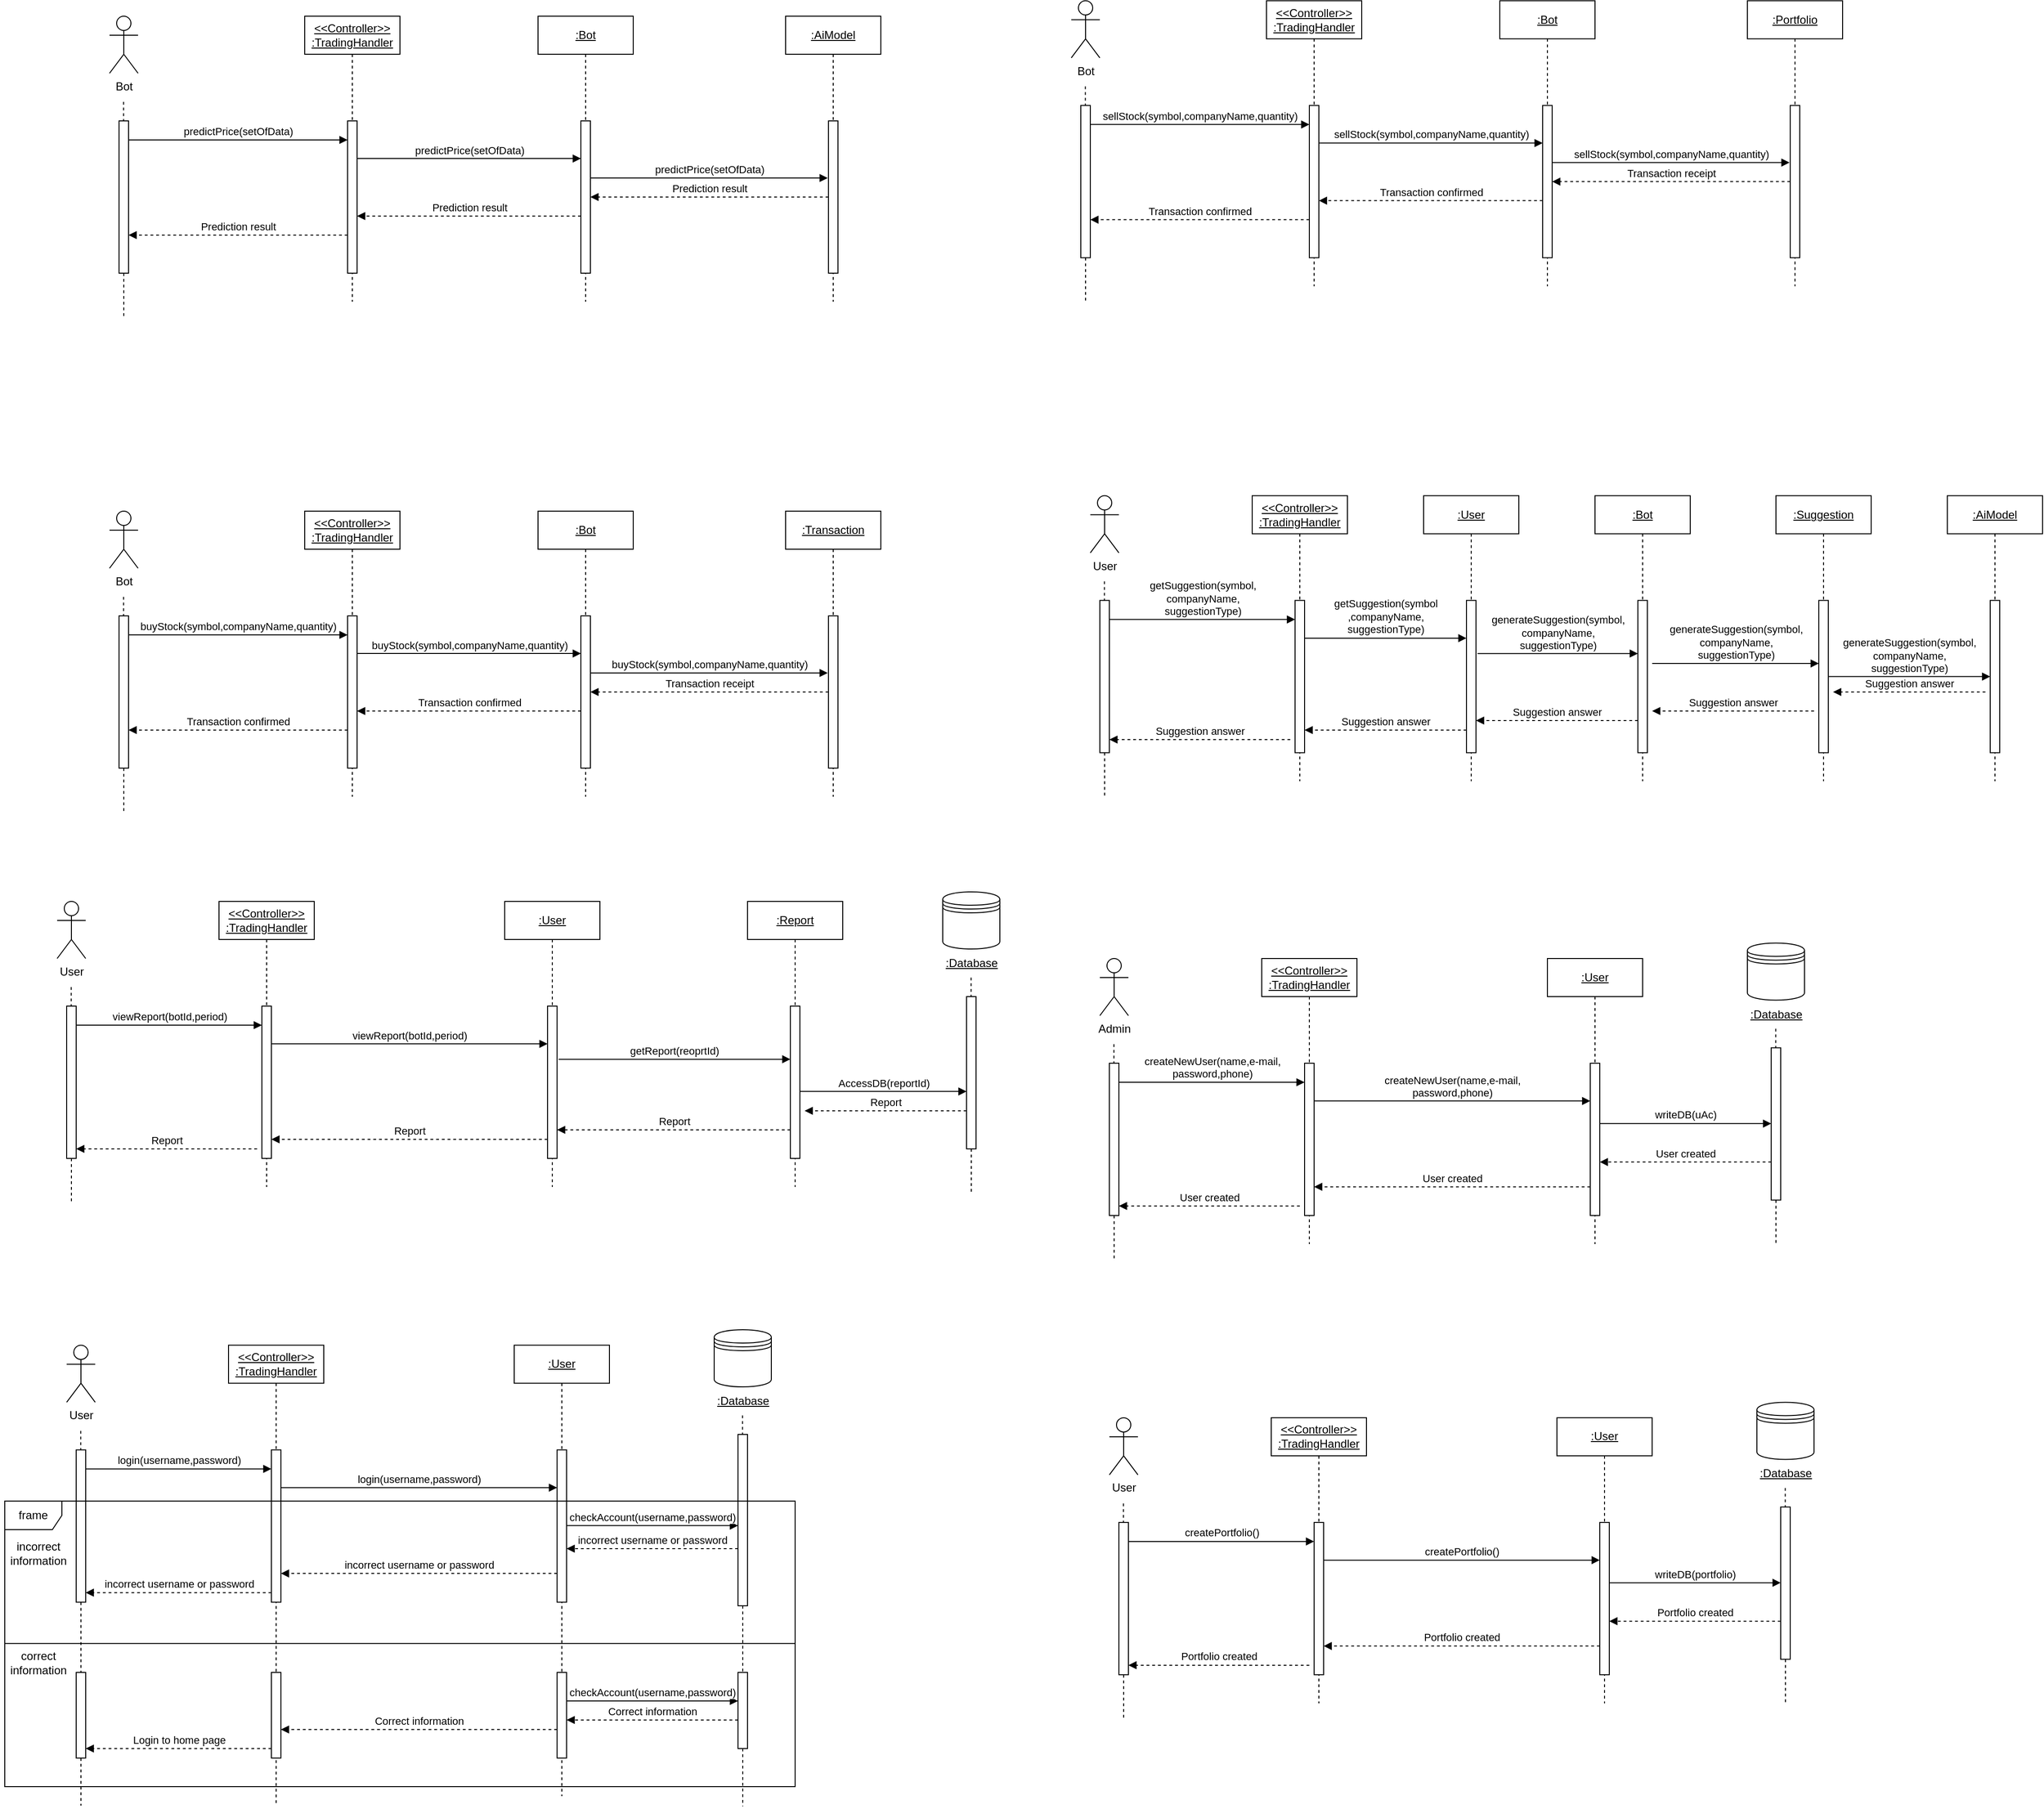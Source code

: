 <mxfile version="24.3.1" type="device">
  <diagram name="Page-1" id="PaM3hAsv0p1LVPKVbNv6">
    <mxGraphModel dx="1478" dy="1043" grid="1" gridSize="10" guides="1" tooltips="1" connect="1" arrows="1" fold="1" page="1" pageScale="1" pageWidth="850" pageHeight="1100" math="0" shadow="0">
      <root>
        <mxCell id="0" />
        <mxCell id="1" parent="0" />
        <mxCell id="-R4UiotYeWdrvrbhJRBY-1" value="Bot" style="shape=umlActor;verticalLabelPosition=bottom;verticalAlign=top;html=1;outlineConnect=0;" vertex="1" parent="1">
          <mxGeometry x="120" y="210" width="30" height="60" as="geometry" />
        </mxCell>
        <mxCell id="-R4UiotYeWdrvrbhJRBY-2" value="&lt;div&gt;&lt;u&gt;&amp;lt;&amp;lt;Controller&amp;gt;&amp;gt;&lt;/u&gt;&lt;/div&gt;&lt;div&gt;&lt;u&gt;:TradingHandler&lt;/u&gt;&lt;br&gt;&lt;/div&gt;" style="shape=umlLifeline;perimeter=lifelinePerimeter;whiteSpace=wrap;html=1;container=1;dropTarget=0;collapsible=0;recursiveResize=0;outlineConnect=0;portConstraint=eastwest;newEdgeStyle={&quot;curved&quot;:0,&quot;rounded&quot;:0};" vertex="1" parent="1">
          <mxGeometry x="325" y="210" width="100" height="300" as="geometry" />
        </mxCell>
        <mxCell id="-R4UiotYeWdrvrbhJRBY-14" value="" style="html=1;points=[[0,0,0,0,5],[0,1,0,0,-5],[1,0,0,0,5],[1,1,0,0,-5]];perimeter=orthogonalPerimeter;outlineConnect=0;targetShapes=umlLifeline;portConstraint=eastwest;newEdgeStyle={&quot;curved&quot;:0,&quot;rounded&quot;:0};" vertex="1" parent="-R4UiotYeWdrvrbhJRBY-2">
          <mxGeometry x="45" y="110" width="10" height="160" as="geometry" />
        </mxCell>
        <mxCell id="-R4UiotYeWdrvrbhJRBY-9" value="" style="endArrow=none;dashed=1;endFill=0;endSize=12;html=1;rounded=0;" edge="1" parent="1" source="-R4UiotYeWdrvrbhJRBY-13">
          <mxGeometry width="160" relative="1" as="geometry">
            <mxPoint x="134.78" y="300" as="sourcePoint" />
            <mxPoint x="135" y="526.222" as="targetPoint" />
          </mxGeometry>
        </mxCell>
        <mxCell id="-R4UiotYeWdrvrbhJRBY-12" value="" style="endArrow=none;dashed=1;endFill=0;endSize=12;html=1;rounded=0;" edge="1" parent="1" target="-R4UiotYeWdrvrbhJRBY-13">
          <mxGeometry width="160" relative="1" as="geometry">
            <mxPoint x="134.78" y="300" as="sourcePoint" />
            <mxPoint x="135" y="526.222" as="targetPoint" />
          </mxGeometry>
        </mxCell>
        <mxCell id="-R4UiotYeWdrvrbhJRBY-13" value="" style="html=1;points=[[0,0,0,0,5],[0,1,0,0,-5],[1,0,0,0,5],[1,1,0,0,-5]];perimeter=orthogonalPerimeter;outlineConnect=0;targetShapes=umlLifeline;portConstraint=eastwest;newEdgeStyle={&quot;curved&quot;:0,&quot;rounded&quot;:0};" vertex="1" parent="1">
          <mxGeometry x="130" y="320" width="10" height="160" as="geometry" />
        </mxCell>
        <mxCell id="-R4UiotYeWdrvrbhJRBY-15" value="&lt;u&gt;:Bot&lt;/u&gt;" style="shape=umlLifeline;perimeter=lifelinePerimeter;whiteSpace=wrap;html=1;container=1;dropTarget=0;collapsible=0;recursiveResize=0;outlineConnect=0;portConstraint=eastwest;newEdgeStyle={&quot;curved&quot;:0,&quot;rounded&quot;:0};" vertex="1" parent="1">
          <mxGeometry x="570" y="210" width="100" height="300" as="geometry" />
        </mxCell>
        <mxCell id="-R4UiotYeWdrvrbhJRBY-16" value="" style="html=1;points=[[0,0,0,0,5],[0,1,0,0,-5],[1,0,0,0,5],[1,1,0,0,-5]];perimeter=orthogonalPerimeter;outlineConnect=0;targetShapes=umlLifeline;portConstraint=eastwest;newEdgeStyle={&quot;curved&quot;:0,&quot;rounded&quot;:0};" vertex="1" parent="-R4UiotYeWdrvrbhJRBY-15">
          <mxGeometry x="45" y="110" width="10" height="160" as="geometry" />
        </mxCell>
        <mxCell id="-R4UiotYeWdrvrbhJRBY-17" value="&lt;u&gt;:AiModel&lt;/u&gt;" style="shape=umlLifeline;perimeter=lifelinePerimeter;whiteSpace=wrap;html=1;container=1;dropTarget=0;collapsible=0;recursiveResize=0;outlineConnect=0;portConstraint=eastwest;newEdgeStyle={&quot;curved&quot;:0,&quot;rounded&quot;:0};" vertex="1" parent="1">
          <mxGeometry x="830" y="210" width="100" height="300" as="geometry" />
        </mxCell>
        <mxCell id="-R4UiotYeWdrvrbhJRBY-18" value="" style="html=1;points=[[0,0,0,0,5],[0,1,0,0,-5],[1,0,0,0,5],[1,1,0,0,-5]];perimeter=orthogonalPerimeter;outlineConnect=0;targetShapes=umlLifeline;portConstraint=eastwest;newEdgeStyle={&quot;curved&quot;:0,&quot;rounded&quot;:0};" vertex="1" parent="-R4UiotYeWdrvrbhJRBY-17">
          <mxGeometry x="45" y="110" width="10" height="160" as="geometry" />
        </mxCell>
        <mxCell id="-R4UiotYeWdrvrbhJRBY-19" value="predictPrice(setOfData)" style="html=1;verticalAlign=bottom;endArrow=block;curved=0;rounded=0;" edge="1" parent="1" target="-R4UiotYeWdrvrbhJRBY-14">
          <mxGeometry width="80" relative="1" as="geometry">
            <mxPoint x="140" y="340" as="sourcePoint" />
            <mxPoint x="220" y="340" as="targetPoint" />
          </mxGeometry>
        </mxCell>
        <mxCell id="-R4UiotYeWdrvrbhJRBY-20" value="predictPrice(setOfData)" style="html=1;verticalAlign=bottom;endArrow=block;curved=0;rounded=0;" edge="1" parent="1">
          <mxGeometry width="80" relative="1" as="geometry">
            <mxPoint x="380" y="359.52" as="sourcePoint" />
            <mxPoint x="615" y="359.52" as="targetPoint" />
          </mxGeometry>
        </mxCell>
        <mxCell id="-R4UiotYeWdrvrbhJRBY-21" value="predictPrice(setOfData)" style="html=1;verticalAlign=bottom;endArrow=block;curved=0;rounded=0;entryX=-0.074;entryY=0.11;entryDx=0;entryDy=0;entryPerimeter=0;" edge="1" parent="1">
          <mxGeometry width="80" relative="1" as="geometry">
            <mxPoint x="625" y="380.0" as="sourcePoint" />
            <mxPoint x="874.26" y="380.0" as="targetPoint" />
          </mxGeometry>
        </mxCell>
        <mxCell id="-R4UiotYeWdrvrbhJRBY-22" value="Prediction result" style="html=1;verticalAlign=bottom;endArrow=block;curved=0;rounded=0;dashed=1;" edge="1" parent="1" source="-R4UiotYeWdrvrbhJRBY-18" target="-R4UiotYeWdrvrbhJRBY-16">
          <mxGeometry width="80" relative="1" as="geometry">
            <mxPoint x="870" y="400" as="sourcePoint" />
            <mxPoint x="630" y="399.52" as="targetPoint" />
          </mxGeometry>
        </mxCell>
        <mxCell id="-R4UiotYeWdrvrbhJRBY-23" value="Prediction result" style="html=1;verticalAlign=bottom;endArrow=block;curved=0;rounded=0;dashed=1;" edge="1" parent="1" source="-R4UiotYeWdrvrbhJRBY-16">
          <mxGeometry width="80" relative="1" as="geometry">
            <mxPoint x="610" y="420" as="sourcePoint" />
            <mxPoint x="380" y="420" as="targetPoint" />
          </mxGeometry>
        </mxCell>
        <mxCell id="-R4UiotYeWdrvrbhJRBY-24" value="Prediction result" style="html=1;verticalAlign=bottom;endArrow=block;curved=0;rounded=0;dashed=1;" edge="1" parent="1">
          <mxGeometry width="80" relative="1" as="geometry">
            <mxPoint x="370" y="440" as="sourcePoint" />
            <mxPoint x="140" y="440" as="targetPoint" />
          </mxGeometry>
        </mxCell>
        <mxCell id="-R4UiotYeWdrvrbhJRBY-26" value="Bot" style="shape=umlActor;verticalLabelPosition=bottom;verticalAlign=top;html=1;outlineConnect=0;" vertex="1" parent="1">
          <mxGeometry x="120" y="730" width="30" height="60" as="geometry" />
        </mxCell>
        <mxCell id="-R4UiotYeWdrvrbhJRBY-27" value="&lt;div&gt;&lt;u&gt;&amp;lt;&amp;lt;Controller&amp;gt;&amp;gt;&lt;/u&gt;&lt;/div&gt;&lt;div&gt;&lt;u&gt;:TradingHandler&lt;/u&gt;&lt;br&gt;&lt;/div&gt;" style="shape=umlLifeline;perimeter=lifelinePerimeter;whiteSpace=wrap;html=1;container=1;dropTarget=0;collapsible=0;recursiveResize=0;outlineConnect=0;portConstraint=eastwest;newEdgeStyle={&quot;curved&quot;:0,&quot;rounded&quot;:0};" vertex="1" parent="1">
          <mxGeometry x="325" y="730" width="100" height="300" as="geometry" />
        </mxCell>
        <mxCell id="-R4UiotYeWdrvrbhJRBY-28" value="" style="html=1;points=[[0,0,0,0,5],[0,1,0,0,-5],[1,0,0,0,5],[1,1,0,0,-5]];perimeter=orthogonalPerimeter;outlineConnect=0;targetShapes=umlLifeline;portConstraint=eastwest;newEdgeStyle={&quot;curved&quot;:0,&quot;rounded&quot;:0};" vertex="1" parent="-R4UiotYeWdrvrbhJRBY-27">
          <mxGeometry x="45" y="110" width="10" height="160" as="geometry" />
        </mxCell>
        <mxCell id="-R4UiotYeWdrvrbhJRBY-29" value="" style="endArrow=none;dashed=1;endFill=0;endSize=12;html=1;rounded=0;" edge="1" parent="1" source="-R4UiotYeWdrvrbhJRBY-31">
          <mxGeometry width="160" relative="1" as="geometry">
            <mxPoint x="134.78" y="820" as="sourcePoint" />
            <mxPoint x="135" y="1046.222" as="targetPoint" />
          </mxGeometry>
        </mxCell>
        <mxCell id="-R4UiotYeWdrvrbhJRBY-30" value="" style="endArrow=none;dashed=1;endFill=0;endSize=12;html=1;rounded=0;" edge="1" parent="1" target="-R4UiotYeWdrvrbhJRBY-31">
          <mxGeometry width="160" relative="1" as="geometry">
            <mxPoint x="134.78" y="820" as="sourcePoint" />
            <mxPoint x="135" y="1046.222" as="targetPoint" />
          </mxGeometry>
        </mxCell>
        <mxCell id="-R4UiotYeWdrvrbhJRBY-31" value="" style="html=1;points=[[0,0,0,0,5],[0,1,0,0,-5],[1,0,0,0,5],[1,1,0,0,-5]];perimeter=orthogonalPerimeter;outlineConnect=0;targetShapes=umlLifeline;portConstraint=eastwest;newEdgeStyle={&quot;curved&quot;:0,&quot;rounded&quot;:0};" vertex="1" parent="1">
          <mxGeometry x="130" y="840" width="10" height="160" as="geometry" />
        </mxCell>
        <mxCell id="-R4UiotYeWdrvrbhJRBY-32" value="&lt;u&gt;:Bot&lt;/u&gt;" style="shape=umlLifeline;perimeter=lifelinePerimeter;whiteSpace=wrap;html=1;container=1;dropTarget=0;collapsible=0;recursiveResize=0;outlineConnect=0;portConstraint=eastwest;newEdgeStyle={&quot;curved&quot;:0,&quot;rounded&quot;:0};" vertex="1" parent="1">
          <mxGeometry x="570" y="730" width="100" height="300" as="geometry" />
        </mxCell>
        <mxCell id="-R4UiotYeWdrvrbhJRBY-33" value="" style="html=1;points=[[0,0,0,0,5],[0,1,0,0,-5],[1,0,0,0,5],[1,1,0,0,-5]];perimeter=orthogonalPerimeter;outlineConnect=0;targetShapes=umlLifeline;portConstraint=eastwest;newEdgeStyle={&quot;curved&quot;:0,&quot;rounded&quot;:0};" vertex="1" parent="-R4UiotYeWdrvrbhJRBY-32">
          <mxGeometry x="45" y="110" width="10" height="160" as="geometry" />
        </mxCell>
        <mxCell id="-R4UiotYeWdrvrbhJRBY-34" value="&lt;u&gt;:Transaction&lt;br&gt;&lt;/u&gt;" style="shape=umlLifeline;perimeter=lifelinePerimeter;whiteSpace=wrap;html=1;container=1;dropTarget=0;collapsible=0;recursiveResize=0;outlineConnect=0;portConstraint=eastwest;newEdgeStyle={&quot;curved&quot;:0,&quot;rounded&quot;:0};" vertex="1" parent="1">
          <mxGeometry x="830" y="730" width="100" height="300" as="geometry" />
        </mxCell>
        <mxCell id="-R4UiotYeWdrvrbhJRBY-35" value="" style="html=1;points=[[0,0,0,0,5],[0,1,0,0,-5],[1,0,0,0,5],[1,1,0,0,-5]];perimeter=orthogonalPerimeter;outlineConnect=0;targetShapes=umlLifeline;portConstraint=eastwest;newEdgeStyle={&quot;curved&quot;:0,&quot;rounded&quot;:0};" vertex="1" parent="-R4UiotYeWdrvrbhJRBY-34">
          <mxGeometry x="45" y="110" width="10" height="160" as="geometry" />
        </mxCell>
        <mxCell id="-R4UiotYeWdrvrbhJRBY-36" value="buyStock(symbol,companyName,quantity)" style="html=1;verticalAlign=bottom;endArrow=block;curved=0;rounded=0;" edge="1" parent="1" target="-R4UiotYeWdrvrbhJRBY-28">
          <mxGeometry width="80" relative="1" as="geometry">
            <mxPoint x="140" y="860" as="sourcePoint" />
            <mxPoint x="220" y="860" as="targetPoint" />
          </mxGeometry>
        </mxCell>
        <mxCell id="-R4UiotYeWdrvrbhJRBY-37" value="buyStock(symbol,companyName,quantity)" style="html=1;verticalAlign=bottom;endArrow=block;curved=0;rounded=0;" edge="1" parent="1">
          <mxGeometry width="80" relative="1" as="geometry">
            <mxPoint x="380" y="879.52" as="sourcePoint" />
            <mxPoint x="615" y="879.52" as="targetPoint" />
          </mxGeometry>
        </mxCell>
        <mxCell id="-R4UiotYeWdrvrbhJRBY-38" value="buyStock(symbol,companyName,quantity)" style="html=1;verticalAlign=bottom;endArrow=block;curved=0;rounded=0;entryX=-0.074;entryY=0.11;entryDx=0;entryDy=0;entryPerimeter=0;" edge="1" parent="1">
          <mxGeometry width="80" relative="1" as="geometry">
            <mxPoint x="625" y="900" as="sourcePoint" />
            <mxPoint x="874.26" y="900" as="targetPoint" />
          </mxGeometry>
        </mxCell>
        <mxCell id="-R4UiotYeWdrvrbhJRBY-39" value="Transaction receipt" style="html=1;verticalAlign=bottom;endArrow=block;curved=0;rounded=0;dashed=1;" edge="1" parent="1" source="-R4UiotYeWdrvrbhJRBY-35" target="-R4UiotYeWdrvrbhJRBY-33">
          <mxGeometry width="80" relative="1" as="geometry">
            <mxPoint x="870" y="920" as="sourcePoint" />
            <mxPoint x="630" y="919.52" as="targetPoint" />
          </mxGeometry>
        </mxCell>
        <mxCell id="-R4UiotYeWdrvrbhJRBY-40" value="Transaction confirmed" style="html=1;verticalAlign=bottom;endArrow=block;curved=0;rounded=0;dashed=1;" edge="1" parent="1" source="-R4UiotYeWdrvrbhJRBY-33">
          <mxGeometry width="80" relative="1" as="geometry">
            <mxPoint x="610" y="940" as="sourcePoint" />
            <mxPoint x="380" y="940" as="targetPoint" />
          </mxGeometry>
        </mxCell>
        <mxCell id="-R4UiotYeWdrvrbhJRBY-41" value="Transaction confirmed" style="html=1;verticalAlign=bottom;endArrow=block;curved=0;rounded=0;dashed=1;" edge="1" parent="1">
          <mxGeometry width="80" relative="1" as="geometry">
            <mxPoint x="370" y="960" as="sourcePoint" />
            <mxPoint x="140" y="960" as="targetPoint" />
          </mxGeometry>
        </mxCell>
        <mxCell id="-R4UiotYeWdrvrbhJRBY-42" value="Bot" style="shape=umlActor;verticalLabelPosition=bottom;verticalAlign=top;html=1;outlineConnect=0;" vertex="1" parent="1">
          <mxGeometry x="1130" y="193.78" width="30" height="60" as="geometry" />
        </mxCell>
        <mxCell id="-R4UiotYeWdrvrbhJRBY-43" value="&lt;div&gt;&lt;u&gt;&amp;lt;&amp;lt;Controller&amp;gt;&amp;gt;&lt;/u&gt;&lt;/div&gt;&lt;div&gt;&lt;u&gt;:TradingHandler&lt;/u&gt;&lt;br&gt;&lt;/div&gt;" style="shape=umlLifeline;perimeter=lifelinePerimeter;whiteSpace=wrap;html=1;container=1;dropTarget=0;collapsible=0;recursiveResize=0;outlineConnect=0;portConstraint=eastwest;newEdgeStyle={&quot;curved&quot;:0,&quot;rounded&quot;:0};" vertex="1" parent="1">
          <mxGeometry x="1335" y="193.78" width="100" height="300" as="geometry" />
        </mxCell>
        <mxCell id="-R4UiotYeWdrvrbhJRBY-44" value="" style="html=1;points=[[0,0,0,0,5],[0,1,0,0,-5],[1,0,0,0,5],[1,1,0,0,-5]];perimeter=orthogonalPerimeter;outlineConnect=0;targetShapes=umlLifeline;portConstraint=eastwest;newEdgeStyle={&quot;curved&quot;:0,&quot;rounded&quot;:0};" vertex="1" parent="-R4UiotYeWdrvrbhJRBY-43">
          <mxGeometry x="45" y="110" width="10" height="160" as="geometry" />
        </mxCell>
        <mxCell id="-R4UiotYeWdrvrbhJRBY-45" value="" style="endArrow=none;dashed=1;endFill=0;endSize=12;html=1;rounded=0;" edge="1" parent="1" source="-R4UiotYeWdrvrbhJRBY-47">
          <mxGeometry width="160" relative="1" as="geometry">
            <mxPoint x="1144.78" y="283.78" as="sourcePoint" />
            <mxPoint x="1145" y="510.002" as="targetPoint" />
          </mxGeometry>
        </mxCell>
        <mxCell id="-R4UiotYeWdrvrbhJRBY-46" value="" style="endArrow=none;dashed=1;endFill=0;endSize=12;html=1;rounded=0;" edge="1" parent="1" target="-R4UiotYeWdrvrbhJRBY-47">
          <mxGeometry width="160" relative="1" as="geometry">
            <mxPoint x="1144.78" y="283.78" as="sourcePoint" />
            <mxPoint x="1145" y="510.002" as="targetPoint" />
          </mxGeometry>
        </mxCell>
        <mxCell id="-R4UiotYeWdrvrbhJRBY-47" value="" style="html=1;points=[[0,0,0,0,5],[0,1,0,0,-5],[1,0,0,0,5],[1,1,0,0,-5]];perimeter=orthogonalPerimeter;outlineConnect=0;targetShapes=umlLifeline;portConstraint=eastwest;newEdgeStyle={&quot;curved&quot;:0,&quot;rounded&quot;:0};" vertex="1" parent="1">
          <mxGeometry x="1140" y="303.78" width="10" height="160" as="geometry" />
        </mxCell>
        <mxCell id="-R4UiotYeWdrvrbhJRBY-48" value="&lt;u&gt;:Bot&lt;/u&gt;" style="shape=umlLifeline;perimeter=lifelinePerimeter;whiteSpace=wrap;html=1;container=1;dropTarget=0;collapsible=0;recursiveResize=0;outlineConnect=0;portConstraint=eastwest;newEdgeStyle={&quot;curved&quot;:0,&quot;rounded&quot;:0};" vertex="1" parent="1">
          <mxGeometry x="1580" y="193.78" width="100" height="300" as="geometry" />
        </mxCell>
        <mxCell id="-R4UiotYeWdrvrbhJRBY-49" value="" style="html=1;points=[[0,0,0,0,5],[0,1,0,0,-5],[1,0,0,0,5],[1,1,0,0,-5]];perimeter=orthogonalPerimeter;outlineConnect=0;targetShapes=umlLifeline;portConstraint=eastwest;newEdgeStyle={&quot;curved&quot;:0,&quot;rounded&quot;:0};" vertex="1" parent="-R4UiotYeWdrvrbhJRBY-48">
          <mxGeometry x="45" y="110" width="10" height="160" as="geometry" />
        </mxCell>
        <mxCell id="-R4UiotYeWdrvrbhJRBY-50" value="&lt;u&gt;:Portfolio&lt;br&gt;&lt;/u&gt;" style="shape=umlLifeline;perimeter=lifelinePerimeter;whiteSpace=wrap;html=1;container=1;dropTarget=0;collapsible=0;recursiveResize=0;outlineConnect=0;portConstraint=eastwest;newEdgeStyle={&quot;curved&quot;:0,&quot;rounded&quot;:0};" vertex="1" parent="1">
          <mxGeometry x="1840" y="193.78" width="100" height="300" as="geometry" />
        </mxCell>
        <mxCell id="-R4UiotYeWdrvrbhJRBY-51" value="" style="html=1;points=[[0,0,0,0,5],[0,1,0,0,-5],[1,0,0,0,5],[1,1,0,0,-5]];perimeter=orthogonalPerimeter;outlineConnect=0;targetShapes=umlLifeline;portConstraint=eastwest;newEdgeStyle={&quot;curved&quot;:0,&quot;rounded&quot;:0};" vertex="1" parent="-R4UiotYeWdrvrbhJRBY-50">
          <mxGeometry x="45" y="110" width="10" height="160" as="geometry" />
        </mxCell>
        <mxCell id="-R4UiotYeWdrvrbhJRBY-52" value="sellStock(symbol,companyName,quantity)" style="html=1;verticalAlign=bottom;endArrow=block;curved=0;rounded=0;" edge="1" parent="1" target="-R4UiotYeWdrvrbhJRBY-44">
          <mxGeometry width="80" relative="1" as="geometry">
            <mxPoint x="1150" y="323.78" as="sourcePoint" />
            <mxPoint x="1230" y="323.78" as="targetPoint" />
          </mxGeometry>
        </mxCell>
        <mxCell id="-R4UiotYeWdrvrbhJRBY-53" value="sellStock(symbol,companyName,quantity)" style="html=1;verticalAlign=bottom;endArrow=block;curved=0;rounded=0;" edge="1" parent="1">
          <mxGeometry width="80" relative="1" as="geometry">
            <mxPoint x="1390" y="343.3" as="sourcePoint" />
            <mxPoint x="1625" y="343.3" as="targetPoint" />
          </mxGeometry>
        </mxCell>
        <mxCell id="-R4UiotYeWdrvrbhJRBY-54" value="sellStock(symbol,companyName,quantity)" style="html=1;verticalAlign=bottom;endArrow=block;curved=0;rounded=0;entryX=-0.074;entryY=0.11;entryDx=0;entryDy=0;entryPerimeter=0;" edge="1" parent="1">
          <mxGeometry width="80" relative="1" as="geometry">
            <mxPoint x="1635" y="363.78" as="sourcePoint" />
            <mxPoint x="1884.26" y="363.78" as="targetPoint" />
          </mxGeometry>
        </mxCell>
        <mxCell id="-R4UiotYeWdrvrbhJRBY-55" value="Transaction receipt" style="html=1;verticalAlign=bottom;endArrow=block;curved=0;rounded=0;dashed=1;" edge="1" parent="1" source="-R4UiotYeWdrvrbhJRBY-51" target="-R4UiotYeWdrvrbhJRBY-49">
          <mxGeometry width="80" relative="1" as="geometry">
            <mxPoint x="1880" y="383.78" as="sourcePoint" />
            <mxPoint x="1640" y="383.3" as="targetPoint" />
          </mxGeometry>
        </mxCell>
        <mxCell id="-R4UiotYeWdrvrbhJRBY-56" value="Transaction confirmed" style="html=1;verticalAlign=bottom;endArrow=block;curved=0;rounded=0;dashed=1;" edge="1" parent="1" source="-R4UiotYeWdrvrbhJRBY-49">
          <mxGeometry width="80" relative="1" as="geometry">
            <mxPoint x="1620" y="403.78" as="sourcePoint" />
            <mxPoint x="1390" y="403.78" as="targetPoint" />
          </mxGeometry>
        </mxCell>
        <mxCell id="-R4UiotYeWdrvrbhJRBY-57" value="Transaction confirmed" style="html=1;verticalAlign=bottom;endArrow=block;curved=0;rounded=0;dashed=1;" edge="1" parent="1">
          <mxGeometry width="80" relative="1" as="geometry">
            <mxPoint x="1380" y="423.78" as="sourcePoint" />
            <mxPoint x="1150" y="423.78" as="targetPoint" />
          </mxGeometry>
        </mxCell>
        <mxCell id="-R4UiotYeWdrvrbhJRBY-58" value="User" style="shape=umlActor;verticalLabelPosition=bottom;verticalAlign=top;html=1;outlineConnect=0;" vertex="1" parent="1">
          <mxGeometry x="1150" y="713.78" width="30" height="60" as="geometry" />
        </mxCell>
        <mxCell id="-R4UiotYeWdrvrbhJRBY-59" value="&lt;div&gt;&lt;u&gt;&amp;lt;&amp;lt;Controller&amp;gt;&amp;gt;&lt;/u&gt;&lt;/div&gt;&lt;div&gt;&lt;u&gt;:TradingHandler&lt;/u&gt;&lt;br&gt;&lt;/div&gt;" style="shape=umlLifeline;perimeter=lifelinePerimeter;whiteSpace=wrap;html=1;container=1;dropTarget=0;collapsible=0;recursiveResize=0;outlineConnect=0;portConstraint=eastwest;newEdgeStyle={&quot;curved&quot;:0,&quot;rounded&quot;:0};" vertex="1" parent="1">
          <mxGeometry x="1320" y="713.78" width="100" height="300" as="geometry" />
        </mxCell>
        <mxCell id="-R4UiotYeWdrvrbhJRBY-60" value="" style="html=1;points=[[0,0,0,0,5],[0,1,0,0,-5],[1,0,0,0,5],[1,1,0,0,-5]];perimeter=orthogonalPerimeter;outlineConnect=0;targetShapes=umlLifeline;portConstraint=eastwest;newEdgeStyle={&quot;curved&quot;:0,&quot;rounded&quot;:0};" vertex="1" parent="-R4UiotYeWdrvrbhJRBY-59">
          <mxGeometry x="45" y="110" width="10" height="160" as="geometry" />
        </mxCell>
        <mxCell id="-R4UiotYeWdrvrbhJRBY-61" value="" style="endArrow=none;dashed=1;endFill=0;endSize=12;html=1;rounded=0;" edge="1" parent="1" source="-R4UiotYeWdrvrbhJRBY-63">
          <mxGeometry width="160" relative="1" as="geometry">
            <mxPoint x="1164.78" y="803.78" as="sourcePoint" />
            <mxPoint x="1165" y="1030.002" as="targetPoint" />
          </mxGeometry>
        </mxCell>
        <mxCell id="-R4UiotYeWdrvrbhJRBY-62" value="" style="endArrow=none;dashed=1;endFill=0;endSize=12;html=1;rounded=0;" edge="1" parent="1" target="-R4UiotYeWdrvrbhJRBY-63">
          <mxGeometry width="160" relative="1" as="geometry">
            <mxPoint x="1164.78" y="803.78" as="sourcePoint" />
            <mxPoint x="1165" y="1030.002" as="targetPoint" />
          </mxGeometry>
        </mxCell>
        <mxCell id="-R4UiotYeWdrvrbhJRBY-63" value="" style="html=1;points=[[0,0,0,0,5],[0,1,0,0,-5],[1,0,0,0,5],[1,1,0,0,-5]];perimeter=orthogonalPerimeter;outlineConnect=0;targetShapes=umlLifeline;portConstraint=eastwest;newEdgeStyle={&quot;curved&quot;:0,&quot;rounded&quot;:0};" vertex="1" parent="1">
          <mxGeometry x="1160" y="823.78" width="10" height="160" as="geometry" />
        </mxCell>
        <mxCell id="-R4UiotYeWdrvrbhJRBY-64" value="&lt;u&gt;:User&lt;/u&gt;" style="shape=umlLifeline;perimeter=lifelinePerimeter;whiteSpace=wrap;html=1;container=1;dropTarget=0;collapsible=0;recursiveResize=0;outlineConnect=0;portConstraint=eastwest;newEdgeStyle={&quot;curved&quot;:0,&quot;rounded&quot;:0};" vertex="1" parent="1">
          <mxGeometry x="1500" y="713.78" width="100" height="300" as="geometry" />
        </mxCell>
        <mxCell id="-R4UiotYeWdrvrbhJRBY-65" value="" style="html=1;points=[[0,0,0,0,5],[0,1,0,0,-5],[1,0,0,0,5],[1,1,0,0,-5]];perimeter=orthogonalPerimeter;outlineConnect=0;targetShapes=umlLifeline;portConstraint=eastwest;newEdgeStyle={&quot;curved&quot;:0,&quot;rounded&quot;:0};" vertex="1" parent="-R4UiotYeWdrvrbhJRBY-64">
          <mxGeometry x="45" y="110" width="10" height="160" as="geometry" />
        </mxCell>
        <mxCell id="-R4UiotYeWdrvrbhJRBY-66" value="&lt;u&gt;:Bot&lt;br&gt;&lt;/u&gt;" style="shape=umlLifeline;perimeter=lifelinePerimeter;whiteSpace=wrap;html=1;container=1;dropTarget=0;collapsible=0;recursiveResize=0;outlineConnect=0;portConstraint=eastwest;newEdgeStyle={&quot;curved&quot;:0,&quot;rounded&quot;:0};" vertex="1" parent="1">
          <mxGeometry x="1680" y="713.78" width="100" height="300" as="geometry" />
        </mxCell>
        <mxCell id="-R4UiotYeWdrvrbhJRBY-67" value="" style="html=1;points=[[0,0,0,0,5],[0,1,0,0,-5],[1,0,0,0,5],[1,1,0,0,-5]];perimeter=orthogonalPerimeter;outlineConnect=0;targetShapes=umlLifeline;portConstraint=eastwest;newEdgeStyle={&quot;curved&quot;:0,&quot;rounded&quot;:0};" vertex="1" parent="-R4UiotYeWdrvrbhJRBY-66">
          <mxGeometry x="45" y="110" width="10" height="160" as="geometry" />
        </mxCell>
        <mxCell id="-R4UiotYeWdrvrbhJRBY-68" value="&lt;div&gt;getSuggestion(symbol,&lt;/div&gt;&lt;div&gt;companyName,&lt;/div&gt;&lt;div&gt;suggestionType)&lt;/div&gt;" style="html=1;verticalAlign=bottom;endArrow=block;curved=0;rounded=0;" edge="1" parent="1" target="-R4UiotYeWdrvrbhJRBY-60">
          <mxGeometry width="80" relative="1" as="geometry">
            <mxPoint x="1170" y="843.78" as="sourcePoint" />
            <mxPoint x="1250" y="843.78" as="targetPoint" />
          </mxGeometry>
        </mxCell>
        <mxCell id="-R4UiotYeWdrvrbhJRBY-69" value="&lt;div&gt;getSuggestion(symbol&lt;/div&gt;&lt;div&gt;,companyName,&lt;/div&gt;&lt;div&gt;suggestionType)&lt;/div&gt;" style="html=1;verticalAlign=bottom;endArrow=block;curved=0;rounded=0;" edge="1" parent="1" target="-R4UiotYeWdrvrbhJRBY-65">
          <mxGeometry width="80" relative="1" as="geometry">
            <mxPoint x="1375" y="863.45" as="sourcePoint" />
            <mxPoint x="1660" y="863.45" as="targetPoint" />
          </mxGeometry>
        </mxCell>
        <mxCell id="-R4UiotYeWdrvrbhJRBY-70" value="&lt;div&gt;generateSuggestion(symbol,&lt;/div&gt;&lt;div&gt;companyName,&lt;/div&gt;&lt;div&gt;suggestionType)&lt;/div&gt;" style="html=1;verticalAlign=bottom;endArrow=block;curved=0;rounded=0;exitX=1.162;exitY=0.349;exitDx=0;exitDy=0;exitPerimeter=0;" edge="1" parent="1" source="-R4UiotYeWdrvrbhJRBY-65" target="-R4UiotYeWdrvrbhJRBY-67">
          <mxGeometry width="80" relative="1" as="geometry">
            <mxPoint x="1790" y="879.83" as="sourcePoint" />
            <mxPoint x="2039.26" y="879.83" as="targetPoint" />
          </mxGeometry>
        </mxCell>
        <mxCell id="-R4UiotYeWdrvrbhJRBY-71" value="Suggestion answer" style="html=1;verticalAlign=bottom;endArrow=block;curved=0;rounded=0;dashed=1;" edge="1" parent="1">
          <mxGeometry width="80" relative="1" as="geometry">
            <mxPoint x="1725.0" y="950" as="sourcePoint" />
            <mxPoint x="1555.0" y="950" as="targetPoint" />
          </mxGeometry>
        </mxCell>
        <mxCell id="-R4UiotYeWdrvrbhJRBY-72" value="Suggestion answer" style="html=1;verticalAlign=bottom;endArrow=block;curved=0;rounded=0;dashed=1;" edge="1" parent="1">
          <mxGeometry width="80" relative="1" as="geometry">
            <mxPoint x="1545.0" y="960" as="sourcePoint" />
            <mxPoint x="1375" y="960" as="targetPoint" />
          </mxGeometry>
        </mxCell>
        <mxCell id="-R4UiotYeWdrvrbhJRBY-73" value="Suggestion answer" style="html=1;verticalAlign=bottom;endArrow=block;curved=0;rounded=0;dashed=1;" edge="1" parent="1">
          <mxGeometry width="80" relative="1" as="geometry">
            <mxPoint x="1360" y="970" as="sourcePoint" />
            <mxPoint x="1170" y="970" as="targetPoint" />
          </mxGeometry>
        </mxCell>
        <mxCell id="-R4UiotYeWdrvrbhJRBY-76" value="&lt;u&gt;:Suggestion&lt;br&gt;&lt;/u&gt;" style="shape=umlLifeline;perimeter=lifelinePerimeter;whiteSpace=wrap;html=1;container=1;dropTarget=0;collapsible=0;recursiveResize=0;outlineConnect=0;portConstraint=eastwest;newEdgeStyle={&quot;curved&quot;:0,&quot;rounded&quot;:0};" vertex="1" parent="1">
          <mxGeometry x="1870" y="713.78" width="100" height="300" as="geometry" />
        </mxCell>
        <mxCell id="-R4UiotYeWdrvrbhJRBY-77" value="" style="html=1;points=[[0,0,0,0,5],[0,1,0,0,-5],[1,0,0,0,5],[1,1,0,0,-5]];perimeter=orthogonalPerimeter;outlineConnect=0;targetShapes=umlLifeline;portConstraint=eastwest;newEdgeStyle={&quot;curved&quot;:0,&quot;rounded&quot;:0};" vertex="1" parent="-R4UiotYeWdrvrbhJRBY-76">
          <mxGeometry x="45" y="110" width="10" height="160" as="geometry" />
        </mxCell>
        <mxCell id="-R4UiotYeWdrvrbhJRBY-78" value="&lt;div&gt;generateSuggestion(symbol,&lt;/div&gt;&lt;div&gt;companyName,&lt;/div&gt;&lt;div&gt;suggestionType)&lt;/div&gt;" style="html=1;verticalAlign=bottom;endArrow=block;curved=0;rounded=0;exitX=1.5;exitY=0.414;exitDx=0;exitDy=0;exitPerimeter=0;" edge="1" parent="1" source="-R4UiotYeWdrvrbhJRBY-67" target="-R4UiotYeWdrvrbhJRBY-77">
          <mxGeometry width="80" relative="1" as="geometry">
            <mxPoint x="1930" y="890" as="sourcePoint" />
            <mxPoint x="2160" y="890" as="targetPoint" />
          </mxGeometry>
        </mxCell>
        <mxCell id="-R4UiotYeWdrvrbhJRBY-79" value="Suggestion answer" style="html=1;verticalAlign=bottom;endArrow=block;curved=0;rounded=0;dashed=1;" edge="1" parent="1">
          <mxGeometry width="80" relative="1" as="geometry">
            <mxPoint x="1910" y="940" as="sourcePoint" />
            <mxPoint x="1740.0" y="940" as="targetPoint" />
          </mxGeometry>
        </mxCell>
        <mxCell id="-R4UiotYeWdrvrbhJRBY-81" value="User" style="shape=umlActor;verticalLabelPosition=bottom;verticalAlign=top;html=1;outlineConnect=0;" vertex="1" parent="1">
          <mxGeometry x="65" y="1140" width="30" height="60" as="geometry" />
        </mxCell>
        <mxCell id="-R4UiotYeWdrvrbhJRBY-82" value="&lt;div&gt;&lt;u&gt;&amp;lt;&amp;lt;Controller&amp;gt;&amp;gt;&lt;/u&gt;&lt;/div&gt;&lt;div&gt;&lt;u&gt;:TradingHandler&lt;/u&gt;&lt;br&gt;&lt;/div&gt;" style="shape=umlLifeline;perimeter=lifelinePerimeter;whiteSpace=wrap;html=1;container=1;dropTarget=0;collapsible=0;recursiveResize=0;outlineConnect=0;portConstraint=eastwest;newEdgeStyle={&quot;curved&quot;:0,&quot;rounded&quot;:0};" vertex="1" parent="1">
          <mxGeometry x="235" y="1140" width="100" height="300" as="geometry" />
        </mxCell>
        <mxCell id="-R4UiotYeWdrvrbhJRBY-83" value="" style="html=1;points=[[0,0,0,0,5],[0,1,0,0,-5],[1,0,0,0,5],[1,1,0,0,-5]];perimeter=orthogonalPerimeter;outlineConnect=0;targetShapes=umlLifeline;portConstraint=eastwest;newEdgeStyle={&quot;curved&quot;:0,&quot;rounded&quot;:0};" vertex="1" parent="-R4UiotYeWdrvrbhJRBY-82">
          <mxGeometry x="45" y="110" width="10" height="160" as="geometry" />
        </mxCell>
        <mxCell id="-R4UiotYeWdrvrbhJRBY-84" value="" style="endArrow=none;dashed=1;endFill=0;endSize=12;html=1;rounded=0;" edge="1" parent="1" source="-R4UiotYeWdrvrbhJRBY-86">
          <mxGeometry width="160" relative="1" as="geometry">
            <mxPoint x="79.78" y="1230" as="sourcePoint" />
            <mxPoint x="80" y="1456.222" as="targetPoint" />
          </mxGeometry>
        </mxCell>
        <mxCell id="-R4UiotYeWdrvrbhJRBY-85" value="" style="endArrow=none;dashed=1;endFill=0;endSize=12;html=1;rounded=0;" edge="1" parent="1" target="-R4UiotYeWdrvrbhJRBY-86">
          <mxGeometry width="160" relative="1" as="geometry">
            <mxPoint x="79.78" y="1230" as="sourcePoint" />
            <mxPoint x="80" y="1456.222" as="targetPoint" />
          </mxGeometry>
        </mxCell>
        <mxCell id="-R4UiotYeWdrvrbhJRBY-86" value="" style="html=1;points=[[0,0,0,0,5],[0,1,0,0,-5],[1,0,0,0,5],[1,1,0,0,-5]];perimeter=orthogonalPerimeter;outlineConnect=0;targetShapes=umlLifeline;portConstraint=eastwest;newEdgeStyle={&quot;curved&quot;:0,&quot;rounded&quot;:0};" vertex="1" parent="1">
          <mxGeometry x="75" y="1250" width="10" height="160" as="geometry" />
        </mxCell>
        <mxCell id="-R4UiotYeWdrvrbhJRBY-87" value="&lt;u&gt;:User&lt;/u&gt;" style="shape=umlLifeline;perimeter=lifelinePerimeter;whiteSpace=wrap;html=1;container=1;dropTarget=0;collapsible=0;recursiveResize=0;outlineConnect=0;portConstraint=eastwest;newEdgeStyle={&quot;curved&quot;:0,&quot;rounded&quot;:0};" vertex="1" parent="1">
          <mxGeometry x="535" y="1140" width="100" height="300" as="geometry" />
        </mxCell>
        <mxCell id="-R4UiotYeWdrvrbhJRBY-88" value="" style="html=1;points=[[0,0,0,0,5],[0,1,0,0,-5],[1,0,0,0,5],[1,1,0,0,-5]];perimeter=orthogonalPerimeter;outlineConnect=0;targetShapes=umlLifeline;portConstraint=eastwest;newEdgeStyle={&quot;curved&quot;:0,&quot;rounded&quot;:0};" vertex="1" parent="-R4UiotYeWdrvrbhJRBY-87">
          <mxGeometry x="45" y="110" width="10" height="160" as="geometry" />
        </mxCell>
        <mxCell id="-R4UiotYeWdrvrbhJRBY-91" value="viewReport(botId,period)" style="html=1;verticalAlign=bottom;endArrow=block;curved=0;rounded=0;" edge="1" parent="1" target="-R4UiotYeWdrvrbhJRBY-83">
          <mxGeometry width="80" relative="1" as="geometry">
            <mxPoint x="85" y="1270" as="sourcePoint" />
            <mxPoint x="165" y="1270" as="targetPoint" />
          </mxGeometry>
        </mxCell>
        <mxCell id="-R4UiotYeWdrvrbhJRBY-92" value="viewReport(botId,period)" style="html=1;verticalAlign=bottom;endArrow=block;curved=0;rounded=0;" edge="1" parent="1" target="-R4UiotYeWdrvrbhJRBY-88">
          <mxGeometry width="80" relative="1" as="geometry">
            <mxPoint x="290" y="1289.67" as="sourcePoint" />
            <mxPoint x="575" y="1289.67" as="targetPoint" />
          </mxGeometry>
        </mxCell>
        <mxCell id="-R4UiotYeWdrvrbhJRBY-93" value="getReport(reoprtId)" style="html=1;verticalAlign=bottom;endArrow=block;curved=0;rounded=0;exitX=1.162;exitY=0.349;exitDx=0;exitDy=0;exitPerimeter=0;" edge="1" parent="1" source="-R4UiotYeWdrvrbhJRBY-88" target="-R4UiotYeWdrvrbhJRBY-98">
          <mxGeometry width="80" relative="1" as="geometry">
            <mxPoint x="705" y="1306.05" as="sourcePoint" />
            <mxPoint x="830" y="1305.84" as="targetPoint" />
          </mxGeometry>
        </mxCell>
        <mxCell id="-R4UiotYeWdrvrbhJRBY-94" value="Report" style="html=1;verticalAlign=bottom;endArrow=block;curved=0;rounded=0;dashed=1;" edge="1" parent="1" target="-R4UiotYeWdrvrbhJRBY-88">
          <mxGeometry width="80" relative="1" as="geometry">
            <mxPoint x="835" y="1380" as="sourcePoint" />
            <mxPoint x="600" y="1380" as="targetPoint" />
          </mxGeometry>
        </mxCell>
        <mxCell id="-R4UiotYeWdrvrbhJRBY-95" value="Report" style="html=1;verticalAlign=bottom;endArrow=block;curved=0;rounded=0;dashed=1;" edge="1" parent="1">
          <mxGeometry width="80" relative="1" as="geometry">
            <mxPoint x="580" y="1390" as="sourcePoint" />
            <mxPoint x="290" y="1390" as="targetPoint" />
          </mxGeometry>
        </mxCell>
        <mxCell id="-R4UiotYeWdrvrbhJRBY-96" value="Report" style="html=1;verticalAlign=bottom;endArrow=block;curved=0;rounded=0;dashed=1;" edge="1" parent="1">
          <mxGeometry width="80" relative="1" as="geometry">
            <mxPoint x="275" y="1400" as="sourcePoint" />
            <mxPoint x="85" y="1400" as="targetPoint" />
          </mxGeometry>
        </mxCell>
        <mxCell id="-R4UiotYeWdrvrbhJRBY-97" value="&lt;u&gt;:Report&lt;br&gt;&lt;/u&gt;" style="shape=umlLifeline;perimeter=lifelinePerimeter;whiteSpace=wrap;html=1;container=1;dropTarget=0;collapsible=0;recursiveResize=0;outlineConnect=0;portConstraint=eastwest;newEdgeStyle={&quot;curved&quot;:0,&quot;rounded&quot;:0};" vertex="1" parent="1">
          <mxGeometry x="790" y="1140" width="100" height="300" as="geometry" />
        </mxCell>
        <mxCell id="-R4UiotYeWdrvrbhJRBY-98" value="" style="html=1;points=[[0,0,0,0,5],[0,1,0,0,-5],[1,0,0,0,5],[1,1,0,0,-5]];perimeter=orthogonalPerimeter;outlineConnect=0;targetShapes=umlLifeline;portConstraint=eastwest;newEdgeStyle={&quot;curved&quot;:0,&quot;rounded&quot;:0};" vertex="1" parent="-R4UiotYeWdrvrbhJRBY-97">
          <mxGeometry x="45" y="110" width="10" height="160" as="geometry" />
        </mxCell>
        <mxCell id="-R4UiotYeWdrvrbhJRBY-102" value="" style="shape=datastore;whiteSpace=wrap;html=1;" vertex="1" parent="1">
          <mxGeometry x="995" y="1130" width="60" height="60" as="geometry" />
        </mxCell>
        <mxCell id="-R4UiotYeWdrvrbhJRBY-107" value="" style="endArrow=none;dashed=1;endFill=0;endSize=12;html=1;rounded=0;" edge="1" parent="1" source="-R4UiotYeWdrvrbhJRBY-109">
          <mxGeometry width="160" relative="1" as="geometry">
            <mxPoint x="1024.78" y="1220" as="sourcePoint" />
            <mxPoint x="1025" y="1446.222" as="targetPoint" />
          </mxGeometry>
        </mxCell>
        <mxCell id="-R4UiotYeWdrvrbhJRBY-108" value="" style="endArrow=none;dashed=1;endFill=0;endSize=12;html=1;rounded=0;" edge="1" parent="1" target="-R4UiotYeWdrvrbhJRBY-109">
          <mxGeometry width="160" relative="1" as="geometry">
            <mxPoint x="1024.78" y="1220" as="sourcePoint" />
            <mxPoint x="1025" y="1446.222" as="targetPoint" />
          </mxGeometry>
        </mxCell>
        <mxCell id="-R4UiotYeWdrvrbhJRBY-109" value="" style="html=1;points=[[0,0,0,0,5],[0,1,0,0,-5],[1,0,0,0,5],[1,1,0,0,-5]];perimeter=orthogonalPerimeter;outlineConnect=0;targetShapes=umlLifeline;portConstraint=eastwest;newEdgeStyle={&quot;curved&quot;:0,&quot;rounded&quot;:0};" vertex="1" parent="1">
          <mxGeometry x="1020" y="1240" width="10" height="160" as="geometry" />
        </mxCell>
        <mxCell id="-R4UiotYeWdrvrbhJRBY-110" value="&lt;u&gt;:Database&lt;/u&gt;" style="text;html=1;align=center;verticalAlign=middle;resizable=0;points=[];autosize=1;strokeColor=none;fillColor=none;" vertex="1" parent="1">
          <mxGeometry x="985" y="1190" width="80" height="30" as="geometry" />
        </mxCell>
        <mxCell id="-R4UiotYeWdrvrbhJRBY-111" value="AccessDB(reportId)" style="html=1;verticalAlign=bottom;endArrow=block;curved=0;rounded=0;exitX=1.5;exitY=0.414;exitDx=0;exitDy=0;exitPerimeter=0;" edge="1" parent="1" target="-R4UiotYeWdrvrbhJRBY-109">
          <mxGeometry width="80" relative="1" as="geometry">
            <mxPoint x="845" y="1339.66" as="sourcePoint" />
            <mxPoint x="1020" y="1340" as="targetPoint" />
          </mxGeometry>
        </mxCell>
        <mxCell id="-R4UiotYeWdrvrbhJRBY-112" value="Report" style="html=1;verticalAlign=bottom;endArrow=block;curved=0;rounded=0;dashed=1;" edge="1" parent="1">
          <mxGeometry width="80" relative="1" as="geometry">
            <mxPoint x="1020" y="1360" as="sourcePoint" />
            <mxPoint x="850" y="1360" as="targetPoint" />
          </mxGeometry>
        </mxCell>
        <mxCell id="-R4UiotYeWdrvrbhJRBY-113" value="Admin" style="shape=umlActor;verticalLabelPosition=bottom;verticalAlign=top;html=1;outlineConnect=0;" vertex="1" parent="1">
          <mxGeometry x="1160" y="1200" width="30" height="60" as="geometry" />
        </mxCell>
        <mxCell id="-R4UiotYeWdrvrbhJRBY-114" value="&lt;div&gt;&lt;u&gt;&amp;lt;&amp;lt;Controller&amp;gt;&amp;gt;&lt;/u&gt;&lt;/div&gt;&lt;div&gt;&lt;u&gt;:TradingHandler&lt;/u&gt;&lt;br&gt;&lt;/div&gt;" style="shape=umlLifeline;perimeter=lifelinePerimeter;whiteSpace=wrap;html=1;container=1;dropTarget=0;collapsible=0;recursiveResize=0;outlineConnect=0;portConstraint=eastwest;newEdgeStyle={&quot;curved&quot;:0,&quot;rounded&quot;:0};" vertex="1" parent="1">
          <mxGeometry x="1330" y="1200" width="100" height="300" as="geometry" />
        </mxCell>
        <mxCell id="-R4UiotYeWdrvrbhJRBY-115" value="" style="html=1;points=[[0,0,0,0,5],[0,1,0,0,-5],[1,0,0,0,5],[1,1,0,0,-5]];perimeter=orthogonalPerimeter;outlineConnect=0;targetShapes=umlLifeline;portConstraint=eastwest;newEdgeStyle={&quot;curved&quot;:0,&quot;rounded&quot;:0};" vertex="1" parent="-R4UiotYeWdrvrbhJRBY-114">
          <mxGeometry x="45" y="110" width="10" height="160" as="geometry" />
        </mxCell>
        <mxCell id="-R4UiotYeWdrvrbhJRBY-116" value="" style="endArrow=none;dashed=1;endFill=0;endSize=12;html=1;rounded=0;" edge="1" parent="1" source="-R4UiotYeWdrvrbhJRBY-118">
          <mxGeometry width="160" relative="1" as="geometry">
            <mxPoint x="1174.78" y="1290" as="sourcePoint" />
            <mxPoint x="1175" y="1516.222" as="targetPoint" />
          </mxGeometry>
        </mxCell>
        <mxCell id="-R4UiotYeWdrvrbhJRBY-117" value="" style="endArrow=none;dashed=1;endFill=0;endSize=12;html=1;rounded=0;" edge="1" parent="1" target="-R4UiotYeWdrvrbhJRBY-118">
          <mxGeometry width="160" relative="1" as="geometry">
            <mxPoint x="1174.78" y="1290" as="sourcePoint" />
            <mxPoint x="1175" y="1516.222" as="targetPoint" />
          </mxGeometry>
        </mxCell>
        <mxCell id="-R4UiotYeWdrvrbhJRBY-118" value="" style="html=1;points=[[0,0,0,0,5],[0,1,0,0,-5],[1,0,0,0,5],[1,1,0,0,-5]];perimeter=orthogonalPerimeter;outlineConnect=0;targetShapes=umlLifeline;portConstraint=eastwest;newEdgeStyle={&quot;curved&quot;:0,&quot;rounded&quot;:0};" vertex="1" parent="1">
          <mxGeometry x="1170" y="1310" width="10" height="160" as="geometry" />
        </mxCell>
        <mxCell id="-R4UiotYeWdrvrbhJRBY-119" value="&lt;u&gt;:User&lt;/u&gt;" style="shape=umlLifeline;perimeter=lifelinePerimeter;whiteSpace=wrap;html=1;container=1;dropTarget=0;collapsible=0;recursiveResize=0;outlineConnect=0;portConstraint=eastwest;newEdgeStyle={&quot;curved&quot;:0,&quot;rounded&quot;:0};" vertex="1" parent="1">
          <mxGeometry x="1630" y="1200" width="100" height="300" as="geometry" />
        </mxCell>
        <mxCell id="-R4UiotYeWdrvrbhJRBY-120" value="" style="html=1;points=[[0,0,0,0,5],[0,1,0,0,-5],[1,0,0,0,5],[1,1,0,0,-5]];perimeter=orthogonalPerimeter;outlineConnect=0;targetShapes=umlLifeline;portConstraint=eastwest;newEdgeStyle={&quot;curved&quot;:0,&quot;rounded&quot;:0};" vertex="1" parent="-R4UiotYeWdrvrbhJRBY-119">
          <mxGeometry x="45" y="110" width="10" height="160" as="geometry" />
        </mxCell>
        <mxCell id="-R4UiotYeWdrvrbhJRBY-121" value="&lt;div&gt;createNewUser(name,e-mail,&lt;/div&gt;&lt;div&gt;password,phone)&lt;br&gt;&lt;/div&gt;" style="html=1;verticalAlign=bottom;endArrow=block;curved=0;rounded=0;" edge="1" parent="1" target="-R4UiotYeWdrvrbhJRBY-115">
          <mxGeometry width="80" relative="1" as="geometry">
            <mxPoint x="1180" y="1330" as="sourcePoint" />
            <mxPoint x="1260" y="1330" as="targetPoint" />
          </mxGeometry>
        </mxCell>
        <mxCell id="-R4UiotYeWdrvrbhJRBY-122" value="&lt;div&gt;createNewUser(name,e-mail,&lt;/div&gt;password,phone)" style="html=1;verticalAlign=bottom;endArrow=block;curved=0;rounded=0;" edge="1" parent="1" target="-R4UiotYeWdrvrbhJRBY-120">
          <mxGeometry width="80" relative="1" as="geometry">
            <mxPoint x="1385" y="1349.67" as="sourcePoint" />
            <mxPoint x="1670" y="1349.67" as="targetPoint" />
          </mxGeometry>
        </mxCell>
        <mxCell id="-R4UiotYeWdrvrbhJRBY-125" value="User created" style="html=1;verticalAlign=bottom;endArrow=block;curved=0;rounded=0;dashed=1;" edge="1" parent="1">
          <mxGeometry width="80" relative="1" as="geometry">
            <mxPoint x="1675" y="1439.83" as="sourcePoint" />
            <mxPoint x="1385" y="1439.83" as="targetPoint" />
          </mxGeometry>
        </mxCell>
        <mxCell id="-R4UiotYeWdrvrbhJRBY-126" value="User created" style="html=1;verticalAlign=bottom;endArrow=block;curved=0;rounded=0;dashed=1;" edge="1" parent="1">
          <mxGeometry width="80" relative="1" as="geometry">
            <mxPoint x="1370" y="1460" as="sourcePoint" />
            <mxPoint x="1180" y="1460" as="targetPoint" />
          </mxGeometry>
        </mxCell>
        <mxCell id="-R4UiotYeWdrvrbhJRBY-129" value="" style="shape=datastore;whiteSpace=wrap;html=1;" vertex="1" parent="1">
          <mxGeometry x="1840" y="1183.78" width="60" height="60" as="geometry" />
        </mxCell>
        <mxCell id="-R4UiotYeWdrvrbhJRBY-130" value="" style="endArrow=none;dashed=1;endFill=0;endSize=12;html=1;rounded=0;" edge="1" parent="1" source="-R4UiotYeWdrvrbhJRBY-132">
          <mxGeometry width="160" relative="1" as="geometry">
            <mxPoint x="1869.78" y="1273.78" as="sourcePoint" />
            <mxPoint x="1870" y="1500.002" as="targetPoint" />
          </mxGeometry>
        </mxCell>
        <mxCell id="-R4UiotYeWdrvrbhJRBY-131" value="" style="endArrow=none;dashed=1;endFill=0;endSize=12;html=1;rounded=0;" edge="1" parent="1" target="-R4UiotYeWdrvrbhJRBY-132">
          <mxGeometry width="160" relative="1" as="geometry">
            <mxPoint x="1869.78" y="1273.78" as="sourcePoint" />
            <mxPoint x="1870" y="1500.002" as="targetPoint" />
          </mxGeometry>
        </mxCell>
        <mxCell id="-R4UiotYeWdrvrbhJRBY-132" value="" style="html=1;points=[[0,0,0,0,5],[0,1,0,0,-5],[1,0,0,0,5],[1,1,0,0,-5]];perimeter=orthogonalPerimeter;outlineConnect=0;targetShapes=umlLifeline;portConstraint=eastwest;newEdgeStyle={&quot;curved&quot;:0,&quot;rounded&quot;:0};" vertex="1" parent="1">
          <mxGeometry x="1865" y="1293.78" width="10" height="160" as="geometry" />
        </mxCell>
        <mxCell id="-R4UiotYeWdrvrbhJRBY-133" value="&lt;u&gt;:Database&lt;/u&gt;" style="text;html=1;align=center;verticalAlign=middle;resizable=0;points=[];autosize=1;strokeColor=none;fillColor=none;" vertex="1" parent="1">
          <mxGeometry x="1830" y="1243.78" width="80" height="30" as="geometry" />
        </mxCell>
        <mxCell id="-R4UiotYeWdrvrbhJRBY-134" value="writeDB(uAc)" style="html=1;verticalAlign=bottom;endArrow=block;curved=0;rounded=0;" edge="1" parent="1" source="-R4UiotYeWdrvrbhJRBY-120">
          <mxGeometry width="80" relative="1" as="geometry">
            <mxPoint x="1690" y="1373" as="sourcePoint" />
            <mxPoint x="1865" y="1373.4" as="targetPoint" />
          </mxGeometry>
        </mxCell>
        <mxCell id="-R4UiotYeWdrvrbhJRBY-135" value="User created" style="html=1;verticalAlign=bottom;endArrow=block;curved=0;rounded=0;dashed=1;" edge="1" parent="1" target="-R4UiotYeWdrvrbhJRBY-120">
          <mxGeometry width="80" relative="1" as="geometry">
            <mxPoint x="1865" y="1413.78" as="sourcePoint" />
            <mxPoint x="1695" y="1413.78" as="targetPoint" />
          </mxGeometry>
        </mxCell>
        <mxCell id="-R4UiotYeWdrvrbhJRBY-138" value="User" style="shape=umlActor;verticalLabelPosition=bottom;verticalAlign=top;html=1;outlineConnect=0;" vertex="1" parent="1">
          <mxGeometry x="75" y="1606.22" width="30" height="60" as="geometry" />
        </mxCell>
        <mxCell id="-R4UiotYeWdrvrbhJRBY-139" value="&lt;div&gt;&lt;u&gt;&amp;lt;&amp;lt;Controller&amp;gt;&amp;gt;&lt;/u&gt;&lt;/div&gt;&lt;div&gt;&lt;u&gt;:TradingHandler&lt;/u&gt;&lt;br&gt;&lt;/div&gt;" style="shape=umlLifeline;perimeter=lifelinePerimeter;whiteSpace=wrap;html=1;container=1;dropTarget=0;collapsible=0;recursiveResize=0;outlineConnect=0;portConstraint=eastwest;newEdgeStyle={&quot;curved&quot;:0,&quot;rounded&quot;:0};" vertex="1" parent="1">
          <mxGeometry x="245" y="1606.22" width="100" height="483.78" as="geometry" />
        </mxCell>
        <mxCell id="-R4UiotYeWdrvrbhJRBY-140" value="" style="html=1;points=[[0,0,0,0,5],[0,1,0,0,-5],[1,0,0,0,5],[1,1,0,0,-5]];perimeter=orthogonalPerimeter;outlineConnect=0;targetShapes=umlLifeline;portConstraint=eastwest;newEdgeStyle={&quot;curved&quot;:0,&quot;rounded&quot;:0};" vertex="1" parent="-R4UiotYeWdrvrbhJRBY-139">
          <mxGeometry x="45" y="110" width="10" height="160" as="geometry" />
        </mxCell>
        <mxCell id="-R4UiotYeWdrvrbhJRBY-141" value="" style="endArrow=none;dashed=1;endFill=0;endSize=12;html=1;rounded=0;" edge="1" parent="1" source="-R4UiotYeWdrvrbhJRBY-164">
          <mxGeometry width="160" relative="1" as="geometry">
            <mxPoint x="89.78" y="1696.22" as="sourcePoint" />
            <mxPoint x="90" y="2090" as="targetPoint" />
          </mxGeometry>
        </mxCell>
        <mxCell id="-R4UiotYeWdrvrbhJRBY-142" value="" style="endArrow=none;dashed=1;endFill=0;endSize=12;html=1;rounded=0;" edge="1" parent="1" target="-R4UiotYeWdrvrbhJRBY-143">
          <mxGeometry width="160" relative="1" as="geometry">
            <mxPoint x="89.78" y="1696.22" as="sourcePoint" />
            <mxPoint x="90" y="1922.442" as="targetPoint" />
          </mxGeometry>
        </mxCell>
        <mxCell id="-R4UiotYeWdrvrbhJRBY-143" value="" style="html=1;points=[[0,0,0,0,5],[0,1,0,0,-5],[1,0,0,0,5],[1,1,0,0,-5]];perimeter=orthogonalPerimeter;outlineConnect=0;targetShapes=umlLifeline;portConstraint=eastwest;newEdgeStyle={&quot;curved&quot;:0,&quot;rounded&quot;:0};" vertex="1" parent="1">
          <mxGeometry x="85" y="1716.22" width="10" height="160" as="geometry" />
        </mxCell>
        <mxCell id="-R4UiotYeWdrvrbhJRBY-144" value="&lt;u&gt;:User&lt;/u&gt;" style="shape=umlLifeline;perimeter=lifelinePerimeter;whiteSpace=wrap;html=1;container=1;dropTarget=0;collapsible=0;recursiveResize=0;outlineConnect=0;portConstraint=eastwest;newEdgeStyle={&quot;curved&quot;:0,&quot;rounded&quot;:0};" vertex="1" parent="1">
          <mxGeometry x="545" y="1606.22" width="100" height="473.78" as="geometry" />
        </mxCell>
        <mxCell id="-R4UiotYeWdrvrbhJRBY-145" value="" style="html=1;points=[[0,0,0,0,5],[0,1,0,0,-5],[1,0,0,0,5],[1,1,0,0,-5]];perimeter=orthogonalPerimeter;outlineConnect=0;targetShapes=umlLifeline;portConstraint=eastwest;newEdgeStyle={&quot;curved&quot;:0,&quot;rounded&quot;:0};" vertex="1" parent="-R4UiotYeWdrvrbhJRBY-144">
          <mxGeometry x="45" y="110" width="10" height="160" as="geometry" />
        </mxCell>
        <mxCell id="-R4UiotYeWdrvrbhJRBY-146" value="login(username,password)" style="html=1;verticalAlign=bottom;endArrow=block;curved=0;rounded=0;" edge="1" parent="1" target="-R4UiotYeWdrvrbhJRBY-140">
          <mxGeometry width="80" relative="1" as="geometry">
            <mxPoint x="95" y="1736.22" as="sourcePoint" />
            <mxPoint x="175" y="1736.22" as="targetPoint" />
          </mxGeometry>
        </mxCell>
        <mxCell id="-R4UiotYeWdrvrbhJRBY-147" value="login(username,password)" style="html=1;verticalAlign=bottom;endArrow=block;curved=0;rounded=0;" edge="1" parent="1" target="-R4UiotYeWdrvrbhJRBY-145">
          <mxGeometry width="80" relative="1" as="geometry">
            <mxPoint x="300" y="1755.89" as="sourcePoint" />
            <mxPoint x="585" y="1755.89" as="targetPoint" />
          </mxGeometry>
        </mxCell>
        <mxCell id="-R4UiotYeWdrvrbhJRBY-148" value="incorrect username or password" style="html=1;verticalAlign=bottom;endArrow=block;curved=0;rounded=0;dashed=1;" edge="1" parent="1">
          <mxGeometry width="80" relative="1" as="geometry">
            <mxPoint x="590" y="1846.05" as="sourcePoint" />
            <mxPoint x="300" y="1846.05" as="targetPoint" />
          </mxGeometry>
        </mxCell>
        <mxCell id="-R4UiotYeWdrvrbhJRBY-149" value="incorrect username or password" style="html=1;verticalAlign=bottom;endArrow=block;curved=0;rounded=0;dashed=1;" edge="1" parent="1" target="-R4UiotYeWdrvrbhJRBY-143">
          <mxGeometry width="80" relative="1" as="geometry">
            <mxPoint x="290" y="1866.22" as="sourcePoint" />
            <mxPoint x="100" y="1866.22" as="targetPoint" />
          </mxGeometry>
        </mxCell>
        <mxCell id="-R4UiotYeWdrvrbhJRBY-150" value="" style="shape=datastore;whiteSpace=wrap;html=1;" vertex="1" parent="1">
          <mxGeometry x="755" y="1590" width="60" height="60" as="geometry" />
        </mxCell>
        <mxCell id="-R4UiotYeWdrvrbhJRBY-151" value="" style="endArrow=none;dashed=1;endFill=0;endSize=12;html=1;rounded=0;" edge="1" parent="1" source="-R4UiotYeWdrvrbhJRBY-153">
          <mxGeometry width="160" relative="1" as="geometry">
            <mxPoint x="784.78" y="1680" as="sourcePoint" />
            <mxPoint x="785" y="2090.645" as="targetPoint" />
          </mxGeometry>
        </mxCell>
        <mxCell id="-R4UiotYeWdrvrbhJRBY-152" value="" style="endArrow=none;dashed=1;endFill=0;endSize=12;html=1;rounded=0;" edge="1" parent="1" target="-R4UiotYeWdrvrbhJRBY-153">
          <mxGeometry width="160" relative="1" as="geometry">
            <mxPoint x="784.78" y="1680" as="sourcePoint" />
            <mxPoint x="785" y="1906.222" as="targetPoint" />
          </mxGeometry>
        </mxCell>
        <mxCell id="-R4UiotYeWdrvrbhJRBY-153" value="" style="html=1;points=[[0,0,0,0,5],[0,1,0,0,-5],[1,0,0,0,5],[1,1,0,0,-5]];perimeter=orthogonalPerimeter;outlineConnect=0;targetShapes=umlLifeline;portConstraint=eastwest;newEdgeStyle={&quot;curved&quot;:0,&quot;rounded&quot;:0};" vertex="1" parent="1">
          <mxGeometry x="780" y="1700" width="10" height="180" as="geometry" />
        </mxCell>
        <mxCell id="-R4UiotYeWdrvrbhJRBY-154" value="&lt;u&gt;:Database&lt;/u&gt;" style="text;html=1;align=center;verticalAlign=middle;resizable=0;points=[];autosize=1;strokeColor=none;fillColor=none;" vertex="1" parent="1">
          <mxGeometry x="745" y="1650" width="80" height="30" as="geometry" />
        </mxCell>
        <mxCell id="-R4UiotYeWdrvrbhJRBY-155" value="&lt;div&gt;checkAccount(username,password)&lt;/div&gt;" style="html=1;verticalAlign=bottom;endArrow=block;curved=0;rounded=0;" edge="1" parent="1">
          <mxGeometry width="80" relative="1" as="geometry">
            <mxPoint x="600" y="1795.77" as="sourcePoint" />
            <mxPoint x="780" y="1795.77" as="targetPoint" />
          </mxGeometry>
        </mxCell>
        <mxCell id="-R4UiotYeWdrvrbhJRBY-156" value="incorrect username or password" style="html=1;verticalAlign=bottom;endArrow=block;curved=0;rounded=0;dashed=1;" edge="1" parent="1" target="-R4UiotYeWdrvrbhJRBY-145">
          <mxGeometry width="80" relative="1" as="geometry">
            <mxPoint x="780" y="1820" as="sourcePoint" />
            <mxPoint x="610" y="1820" as="targetPoint" />
          </mxGeometry>
        </mxCell>
        <mxCell id="-R4UiotYeWdrvrbhJRBY-158" value="frame" style="shape=umlFrame;whiteSpace=wrap;html=1;pointerEvents=0;" vertex="1" parent="1">
          <mxGeometry x="10" y="1770" width="830" height="300" as="geometry" />
        </mxCell>
        <mxCell id="-R4UiotYeWdrvrbhJRBY-159" value="" style="endArrow=none;html=1;rounded=0;endFill=0;" edge="1" parent="1">
          <mxGeometry width="50" height="50" relative="1" as="geometry">
            <mxPoint x="10" y="1919.68" as="sourcePoint" />
            <mxPoint x="840" y="1919.68" as="targetPoint" />
          </mxGeometry>
        </mxCell>
        <mxCell id="-R4UiotYeWdrvrbhJRBY-160" value="" style="html=1;points=[[0,0,0,0,5],[0,1,0,0,-5],[1,0,0,0,5],[1,1,0,0,-5]];perimeter=orthogonalPerimeter;outlineConnect=0;targetShapes=umlLifeline;portConstraint=eastwest;newEdgeStyle={&quot;curved&quot;:0,&quot;rounded&quot;:0};" vertex="1" parent="1">
          <mxGeometry x="780" y="1950" width="10" height="80" as="geometry" />
        </mxCell>
        <mxCell id="-R4UiotYeWdrvrbhJRBY-161" value="&lt;div&gt;checkAccount(username,password)&lt;/div&gt;" style="html=1;verticalAlign=bottom;endArrow=block;curved=0;rounded=0;" edge="1" parent="1">
          <mxGeometry width="80" relative="1" as="geometry">
            <mxPoint x="600" y="1980" as="sourcePoint" />
            <mxPoint x="780" y="1980.0" as="targetPoint" />
          </mxGeometry>
        </mxCell>
        <mxCell id="-R4UiotYeWdrvrbhJRBY-162" value="" style="html=1;points=[[0,0,0,0,5],[0,1,0,0,-5],[1,0,0,0,5],[1,1,0,0,-5]];perimeter=orthogonalPerimeter;outlineConnect=0;targetShapes=umlLifeline;portConstraint=eastwest;newEdgeStyle={&quot;curved&quot;:0,&quot;rounded&quot;:0};" vertex="1" parent="1">
          <mxGeometry x="590" y="1950" width="10" height="90" as="geometry" />
        </mxCell>
        <mxCell id="-R4UiotYeWdrvrbhJRBY-163" value="" style="html=1;points=[[0,0,0,0,5],[0,1,0,0,-5],[1,0,0,0,5],[1,1,0,0,-5]];perimeter=orthogonalPerimeter;outlineConnect=0;targetShapes=umlLifeline;portConstraint=eastwest;newEdgeStyle={&quot;curved&quot;:0,&quot;rounded&quot;:0};" vertex="1" parent="1">
          <mxGeometry x="290" y="1950" width="10" height="90" as="geometry" />
        </mxCell>
        <mxCell id="-R4UiotYeWdrvrbhJRBY-165" value="" style="endArrow=none;dashed=1;endFill=0;endSize=12;html=1;rounded=0;" edge="1" parent="1" source="-R4UiotYeWdrvrbhJRBY-143" target="-R4UiotYeWdrvrbhJRBY-164">
          <mxGeometry width="160" relative="1" as="geometry">
            <mxPoint x="90" y="1876" as="sourcePoint" />
            <mxPoint x="90" y="2090" as="targetPoint" />
          </mxGeometry>
        </mxCell>
        <mxCell id="-R4UiotYeWdrvrbhJRBY-164" value="" style="html=1;points=[[0,0,0,0,5],[0,1,0,0,-5],[1,0,0,0,5],[1,1,0,0,-5]];perimeter=orthogonalPerimeter;outlineConnect=0;targetShapes=umlLifeline;portConstraint=eastwest;newEdgeStyle={&quot;curved&quot;:0,&quot;rounded&quot;:0};" vertex="1" parent="1">
          <mxGeometry x="85" y="1950" width="10" height="90" as="geometry" />
        </mxCell>
        <mxCell id="-R4UiotYeWdrvrbhJRBY-167" value="Correct information" style="html=1;verticalAlign=bottom;endArrow=block;curved=0;rounded=0;dashed=1;" edge="1" parent="1">
          <mxGeometry width="80" relative="1" as="geometry">
            <mxPoint x="780" y="2000" as="sourcePoint" />
            <mxPoint x="600" y="2000" as="targetPoint" />
          </mxGeometry>
        </mxCell>
        <mxCell id="-R4UiotYeWdrvrbhJRBY-168" value="Correct information" style="html=1;verticalAlign=bottom;endArrow=block;curved=0;rounded=0;dashed=1;" edge="1" parent="1">
          <mxGeometry width="80" relative="1" as="geometry">
            <mxPoint x="590" y="2010" as="sourcePoint" />
            <mxPoint x="300" y="2010" as="targetPoint" />
          </mxGeometry>
        </mxCell>
        <mxCell id="-R4UiotYeWdrvrbhJRBY-169" value="Login to home page" style="html=1;verticalAlign=bottom;endArrow=block;curved=0;rounded=0;dashed=1;" edge="1" parent="1" target="-R4UiotYeWdrvrbhJRBY-164">
          <mxGeometry width="80" relative="1" as="geometry">
            <mxPoint x="290" y="2030" as="sourcePoint" />
            <mxPoint x="100" y="2030" as="targetPoint" />
          </mxGeometry>
        </mxCell>
        <mxCell id="-R4UiotYeWdrvrbhJRBY-170" value="&lt;div&gt;incorrect&lt;/div&gt;&lt;div&gt;information&lt;br&gt;&lt;/div&gt;" style="text;html=1;align=center;verticalAlign=middle;resizable=0;points=[];autosize=1;strokeColor=none;fillColor=none;" vertex="1" parent="1">
          <mxGeometry x="5" y="1805" width="80" height="40" as="geometry" />
        </mxCell>
        <mxCell id="-R4UiotYeWdrvrbhJRBY-171" value="&lt;div&gt;correct&lt;/div&gt;&lt;div&gt;information&lt;br&gt;&lt;/div&gt;" style="text;html=1;align=center;verticalAlign=middle;resizable=0;points=[];autosize=1;strokeColor=none;fillColor=none;" vertex="1" parent="1">
          <mxGeometry x="5" y="1920" width="80" height="40" as="geometry" />
        </mxCell>
        <mxCell id="-R4UiotYeWdrvrbhJRBY-172" value="User" style="shape=umlActor;verticalLabelPosition=bottom;verticalAlign=top;html=1;outlineConnect=0;" vertex="1" parent="1">
          <mxGeometry x="1170" y="1682.44" width="30" height="60" as="geometry" />
        </mxCell>
        <mxCell id="-R4UiotYeWdrvrbhJRBY-173" value="&lt;div&gt;&lt;u&gt;&amp;lt;&amp;lt;Controller&amp;gt;&amp;gt;&lt;/u&gt;&lt;/div&gt;&lt;div&gt;&lt;u&gt;:TradingHandler&lt;/u&gt;&lt;br&gt;&lt;/div&gt;" style="shape=umlLifeline;perimeter=lifelinePerimeter;whiteSpace=wrap;html=1;container=1;dropTarget=0;collapsible=0;recursiveResize=0;outlineConnect=0;portConstraint=eastwest;newEdgeStyle={&quot;curved&quot;:0,&quot;rounded&quot;:0};" vertex="1" parent="1">
          <mxGeometry x="1340" y="1682.44" width="100" height="300" as="geometry" />
        </mxCell>
        <mxCell id="-R4UiotYeWdrvrbhJRBY-174" value="" style="html=1;points=[[0,0,0,0,5],[0,1,0,0,-5],[1,0,0,0,5],[1,1,0,0,-5]];perimeter=orthogonalPerimeter;outlineConnect=0;targetShapes=umlLifeline;portConstraint=eastwest;newEdgeStyle={&quot;curved&quot;:0,&quot;rounded&quot;:0};" vertex="1" parent="-R4UiotYeWdrvrbhJRBY-173">
          <mxGeometry x="45" y="110" width="10" height="160" as="geometry" />
        </mxCell>
        <mxCell id="-R4UiotYeWdrvrbhJRBY-175" value="" style="endArrow=none;dashed=1;endFill=0;endSize=12;html=1;rounded=0;" edge="1" parent="1" source="-R4UiotYeWdrvrbhJRBY-177">
          <mxGeometry width="160" relative="1" as="geometry">
            <mxPoint x="1184.78" y="1772.44" as="sourcePoint" />
            <mxPoint x="1185" y="1998.662" as="targetPoint" />
          </mxGeometry>
        </mxCell>
        <mxCell id="-R4UiotYeWdrvrbhJRBY-176" value="" style="endArrow=none;dashed=1;endFill=0;endSize=12;html=1;rounded=0;" edge="1" parent="1" target="-R4UiotYeWdrvrbhJRBY-177">
          <mxGeometry width="160" relative="1" as="geometry">
            <mxPoint x="1184.78" y="1772.44" as="sourcePoint" />
            <mxPoint x="1185" y="1998.662" as="targetPoint" />
          </mxGeometry>
        </mxCell>
        <mxCell id="-R4UiotYeWdrvrbhJRBY-177" value="" style="html=1;points=[[0,0,0,0,5],[0,1,0,0,-5],[1,0,0,0,5],[1,1,0,0,-5]];perimeter=orthogonalPerimeter;outlineConnect=0;targetShapes=umlLifeline;portConstraint=eastwest;newEdgeStyle={&quot;curved&quot;:0,&quot;rounded&quot;:0};" vertex="1" parent="1">
          <mxGeometry x="1180" y="1792.44" width="10" height="160" as="geometry" />
        </mxCell>
        <mxCell id="-R4UiotYeWdrvrbhJRBY-178" value="&lt;u&gt;:User&lt;/u&gt;" style="shape=umlLifeline;perimeter=lifelinePerimeter;whiteSpace=wrap;html=1;container=1;dropTarget=0;collapsible=0;recursiveResize=0;outlineConnect=0;portConstraint=eastwest;newEdgeStyle={&quot;curved&quot;:0,&quot;rounded&quot;:0};" vertex="1" parent="1">
          <mxGeometry x="1640" y="1682.44" width="100" height="300" as="geometry" />
        </mxCell>
        <mxCell id="-R4UiotYeWdrvrbhJRBY-179" value="" style="html=1;points=[[0,0,0,0,5],[0,1,0,0,-5],[1,0,0,0,5],[1,1,0,0,-5]];perimeter=orthogonalPerimeter;outlineConnect=0;targetShapes=umlLifeline;portConstraint=eastwest;newEdgeStyle={&quot;curved&quot;:0,&quot;rounded&quot;:0};" vertex="1" parent="-R4UiotYeWdrvrbhJRBY-178">
          <mxGeometry x="45" y="110" width="10" height="160" as="geometry" />
        </mxCell>
        <mxCell id="-R4UiotYeWdrvrbhJRBY-180" value="createPortfolio()" style="html=1;verticalAlign=bottom;endArrow=block;curved=0;rounded=0;" edge="1" parent="1" target="-R4UiotYeWdrvrbhJRBY-174">
          <mxGeometry width="80" relative="1" as="geometry">
            <mxPoint x="1190" y="1812.44" as="sourcePoint" />
            <mxPoint x="1270" y="1812.44" as="targetPoint" />
          </mxGeometry>
        </mxCell>
        <mxCell id="-R4UiotYeWdrvrbhJRBY-181" value="createPortfolio()" style="html=1;verticalAlign=bottom;endArrow=block;curved=0;rounded=0;" edge="1" parent="1" target="-R4UiotYeWdrvrbhJRBY-179">
          <mxGeometry width="80" relative="1" as="geometry">
            <mxPoint x="1395" y="1832.11" as="sourcePoint" />
            <mxPoint x="1680" y="1832.11" as="targetPoint" />
          </mxGeometry>
        </mxCell>
        <mxCell id="-R4UiotYeWdrvrbhJRBY-182" value="Portfolio created" style="html=1;verticalAlign=bottom;endArrow=block;curved=0;rounded=0;dashed=1;" edge="1" parent="1">
          <mxGeometry width="80" relative="1" as="geometry">
            <mxPoint x="1685" y="1922.27" as="sourcePoint" />
            <mxPoint x="1395" y="1922.27" as="targetPoint" />
          </mxGeometry>
        </mxCell>
        <mxCell id="-R4UiotYeWdrvrbhJRBY-183" value="Portfolio created" style="html=1;verticalAlign=bottom;endArrow=block;curved=0;rounded=0;dashed=1;" edge="1" parent="1">
          <mxGeometry width="80" relative="1" as="geometry">
            <mxPoint x="1380" y="1942.44" as="sourcePoint" />
            <mxPoint x="1190" y="1942.44" as="targetPoint" />
          </mxGeometry>
        </mxCell>
        <mxCell id="-R4UiotYeWdrvrbhJRBY-184" value="" style="shape=datastore;whiteSpace=wrap;html=1;" vertex="1" parent="1">
          <mxGeometry x="1850" y="1666.22" width="60" height="60" as="geometry" />
        </mxCell>
        <mxCell id="-R4UiotYeWdrvrbhJRBY-185" value="" style="endArrow=none;dashed=1;endFill=0;endSize=12;html=1;rounded=0;" edge="1" parent="1" source="-R4UiotYeWdrvrbhJRBY-187">
          <mxGeometry width="160" relative="1" as="geometry">
            <mxPoint x="1879.78" y="1756.22" as="sourcePoint" />
            <mxPoint x="1880" y="1982.442" as="targetPoint" />
          </mxGeometry>
        </mxCell>
        <mxCell id="-R4UiotYeWdrvrbhJRBY-186" value="" style="endArrow=none;dashed=1;endFill=0;endSize=12;html=1;rounded=0;" edge="1" parent="1" target="-R4UiotYeWdrvrbhJRBY-187">
          <mxGeometry width="160" relative="1" as="geometry">
            <mxPoint x="1879.78" y="1756.22" as="sourcePoint" />
            <mxPoint x="1880" y="1982.442" as="targetPoint" />
          </mxGeometry>
        </mxCell>
        <mxCell id="-R4UiotYeWdrvrbhJRBY-187" value="" style="html=1;points=[[0,0,0,0,5],[0,1,0,0,-5],[1,0,0,0,5],[1,1,0,0,-5]];perimeter=orthogonalPerimeter;outlineConnect=0;targetShapes=umlLifeline;portConstraint=eastwest;newEdgeStyle={&quot;curved&quot;:0,&quot;rounded&quot;:0};" vertex="1" parent="1">
          <mxGeometry x="1875" y="1776.22" width="10" height="160" as="geometry" />
        </mxCell>
        <mxCell id="-R4UiotYeWdrvrbhJRBY-188" value="&lt;u&gt;:Database&lt;/u&gt;" style="text;html=1;align=center;verticalAlign=middle;resizable=0;points=[];autosize=1;strokeColor=none;fillColor=none;" vertex="1" parent="1">
          <mxGeometry x="1840" y="1726.22" width="80" height="30" as="geometry" />
        </mxCell>
        <mxCell id="-R4UiotYeWdrvrbhJRBY-189" value="writeDB(portfolio)" style="html=1;verticalAlign=bottom;endArrow=block;curved=0;rounded=0;" edge="1" parent="1" source="-R4UiotYeWdrvrbhJRBY-179">
          <mxGeometry width="80" relative="1" as="geometry">
            <mxPoint x="1700" y="1855.44" as="sourcePoint" />
            <mxPoint x="1875" y="1855.84" as="targetPoint" />
          </mxGeometry>
        </mxCell>
        <mxCell id="-R4UiotYeWdrvrbhJRBY-190" value="Portfolio created" style="html=1;verticalAlign=bottom;endArrow=block;curved=0;rounded=0;dashed=1;" edge="1" parent="1" target="-R4UiotYeWdrvrbhJRBY-179">
          <mxGeometry width="80" relative="1" as="geometry">
            <mxPoint x="1875" y="1896.22" as="sourcePoint" />
            <mxPoint x="1705" y="1896.22" as="targetPoint" />
          </mxGeometry>
        </mxCell>
        <mxCell id="-R4UiotYeWdrvrbhJRBY-191" value="&lt;u&gt;:AiModel&lt;br&gt;&lt;/u&gt;" style="shape=umlLifeline;perimeter=lifelinePerimeter;whiteSpace=wrap;html=1;container=1;dropTarget=0;collapsible=0;recursiveResize=0;outlineConnect=0;portConstraint=eastwest;newEdgeStyle={&quot;curved&quot;:0,&quot;rounded&quot;:0};" vertex="1" parent="1">
          <mxGeometry x="2050" y="713.78" width="100" height="300" as="geometry" />
        </mxCell>
        <mxCell id="-R4UiotYeWdrvrbhJRBY-192" value="" style="html=1;points=[[0,0,0,0,5],[0,1,0,0,-5],[1,0,0,0,5],[1,1,0,0,-5]];perimeter=orthogonalPerimeter;outlineConnect=0;targetShapes=umlLifeline;portConstraint=eastwest;newEdgeStyle={&quot;curved&quot;:0,&quot;rounded&quot;:0};" vertex="1" parent="-R4UiotYeWdrvrbhJRBY-191">
          <mxGeometry x="45" y="110" width="10" height="160" as="geometry" />
        </mxCell>
        <mxCell id="-R4UiotYeWdrvrbhJRBY-193" value="&lt;div&gt;generateSuggestion(symbol,&lt;/div&gt;&lt;div&gt;companyName,&lt;/div&gt;&lt;div&gt;suggestionType)&lt;/div&gt;" style="html=1;verticalAlign=bottom;endArrow=block;curved=0;rounded=0;" edge="1" parent="1" source="-R4UiotYeWdrvrbhJRBY-77" target="-R4UiotYeWdrvrbhJRBY-192">
          <mxGeometry width="80" relative="1" as="geometry">
            <mxPoint x="1930" y="900" as="sourcePoint" />
            <mxPoint x="2070" y="900" as="targetPoint" />
          </mxGeometry>
        </mxCell>
        <mxCell id="-R4UiotYeWdrvrbhJRBY-194" value="Suggestion answer" style="html=1;verticalAlign=bottom;endArrow=block;curved=0;rounded=0;dashed=1;" edge="1" parent="1">
          <mxGeometry width="80" relative="1" as="geometry">
            <mxPoint x="2090" y="920" as="sourcePoint" />
            <mxPoint x="1930" y="920" as="targetPoint" />
          </mxGeometry>
        </mxCell>
      </root>
    </mxGraphModel>
  </diagram>
</mxfile>
